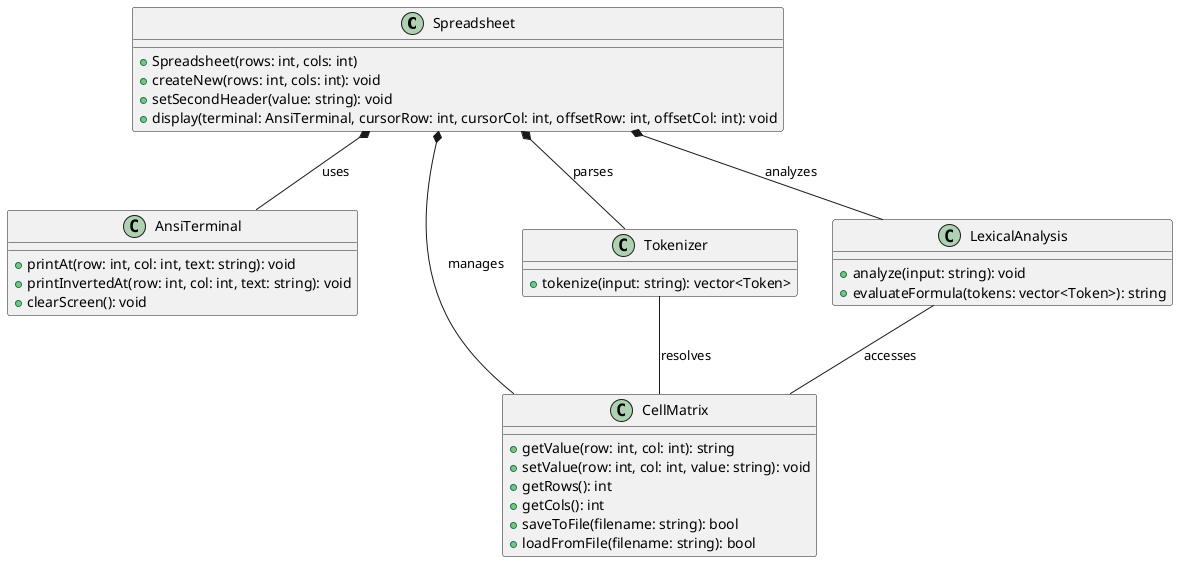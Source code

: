 @startuml
class Spreadsheet {
  + Spreadsheet(rows: int, cols: int)
  + createNew(rows: int, cols: int): void
  + setSecondHeader(value: string): void
  + display(terminal: AnsiTerminal, cursorRow: int, cursorCol: int, offsetRow: int, offsetCol: int): void
}

class AnsiTerminal {
  + printAt(row: int, col: int, text: string): void
  + printInvertedAt(row: int, col: int, text: string): void
  + clearScreen(): void
}

class CellMatrix {
  + getValue(row: int, col: int): string
  + setValue(row: int, col: int, value: string): void
  + getRows(): int
  + getCols(): int
  + saveToFile(filename: string): bool
  + loadFromFile(filename: string): bool
}

class Tokenizer {
  + tokenize(input: string): vector<Token>
}

class LexicalAnalysis {
  + analyze(input: string): void
  + evaluateFormula(tokens: vector<Token>): string
}

Spreadsheet *-- AnsiTerminal : uses
Spreadsheet *-- CellMatrix : manages
Spreadsheet *-- Tokenizer : parses
Spreadsheet *-- LexicalAnalysis : analyzes
LexicalAnalysis -- CellMatrix : accesses
Tokenizer -- CellMatrix : resolves
@enduml